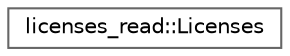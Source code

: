 digraph "类继承关系图"
{
 // LATEX_PDF_SIZE
  bgcolor="transparent";
  edge [fontname=Helvetica,fontsize=10,labelfontname=Helvetica,labelfontsize=10];
  node [fontname=Helvetica,fontsize=10,shape=box,height=0.2,width=0.4];
  rankdir="LR";
  Node0 [id="Node000000",label="licenses_read::Licenses",height=0.2,width=0.4,color="grey40", fillcolor="white", style="filled",URL="$structlicenses__read_1_1_licenses.html",tooltip=" "];
}
